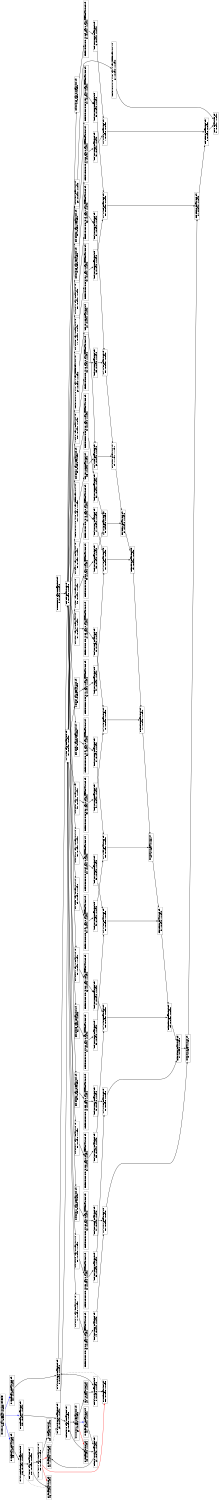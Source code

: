 digraph Region_18 {
	graph [ nslimit = "1000.0",
	orientation = landscape,
		center = true,
	page = "8.5,11",
	compound=true,
	size = "10,7.5" ] ;
"Op_110" [ fontname = "Helvetica" shape = box, label = " LOOPSTART C=0x0BB=for.cond26.preheader,
110, ASAP=-1, ALAP=-1"]
"Op_0" [ fontname = "Helvetica" shape = box, label = " phi div_47_i.0272 BB=for.body29,
0, ASAP=-1, ALAP=-1"]
"Op_1" [ fontname = "Helvetica" shape = box, label = " add div_47_i.1 BB=for.body29,
1, ASAP=-1, ALAP=-1"]
"Op_2" [ fontname = "Helvetica" shape = box, label = " add add BB=for.body29,
2, ASAP=-1, ALAP=-1"]
"Op_3" [ fontname = "Helvetica" shape = box, label = " OutLoopLOAD C=0x-1BB=for.body29,
3, ASAP=-1, ALAP=-1"]
"Op_4" [ fontname = "Helvetica" shape = box, label = " add add168  C=0x84BB=for.body29,
4, ASAP=-1, ALAP=-1"]
"Op_5" [ fontname = "Helvetica" shape = box, label = " getelementptr arrayidx169  C=0x0 C=0xffffffffBB=for.body29,
5, ASAP=-1, ALAP=-1"]
"Op_6" [ fontname = "Helvetica" shape = box, label = " load manupa23 BB=for.body29,
6, ASAP=-1, ALAP=-1"]
"Op_7" [ fontname = "Helvetica" shape = box, label = " mul mul171 BB=for.body29,
7, ASAP=-1, ALAP=-1"]
"Op_8" [ fontname = "Helvetica" shape = box, label = " add add172 BB=for.body29,
8, ASAP=-1, ALAP=-1"]
"Op_9" [ fontname = "Helvetica" shape = box, label = " store  BB=for.body29,
9, ASAP=-1, ALAP=-1"]
"Op_10" [ fontname = "Helvetica" shape = box, label = " add add156  C=0x78BB=for.body29,
10, ASAP=-1, ALAP=-1"]
"Op_11" [ fontname = "Helvetica" shape = box, label = " getelementptr arrayidx157  C=0x0 C=0xffffffffBB=for.body29,
11, ASAP=-1, ALAP=-1"]
"Op_12" [ fontname = "Helvetica" shape = box, label = " load manupa21 BB=for.body29,
12, ASAP=-1, ALAP=-1"]
"Op_13" [ fontname = "Helvetica" shape = box, label = " mul mul159 BB=for.body29,
13, ASAP=-1, ALAP=-1"]
"Op_14" [ fontname = "Helvetica" shape = box, label = " add add160 BB=for.body29,
14, ASAP=-1, ALAP=-1"]
"Op_15" [ fontname = "Helvetica" shape = box, label = " add add144  C=0x6cBB=for.body29,
15, ASAP=-1, ALAP=-1"]
"Op_16" [ fontname = "Helvetica" shape = box, label = " getelementptr arrayidx145  C=0x0 C=0xffffffffBB=for.body29,
16, ASAP=-1, ALAP=-1"]
"Op_17" [ fontname = "Helvetica" shape = box, label = " load manupa19 BB=for.body29,
17, ASAP=-1, ALAP=-1"]
"Op_18" [ fontname = "Helvetica" shape = box, label = " mul mul147 BB=for.body29,
18, ASAP=-1, ALAP=-1"]
"Op_19" [ fontname = "Helvetica" shape = box, label = " add add148 BB=for.body29,
19, ASAP=-1, ALAP=-1"]
"Op_35" [ fontname = "Helvetica" shape = box, label = " add add96  C=0x3cBB=for.body29,
35, ASAP=-1, ALAP=-1"]
"Op_20" [ fontname = "Helvetica" shape = box, label = " add add132  C=0x60BB=for.body29,
20, ASAP=-1, ALAP=-1"]
"Op_21" [ fontname = "Helvetica" shape = box, label = " getelementptr arrayidx133  C=0x0 C=0xffffffffBB=for.body29,
21, ASAP=-1, ALAP=-1"]
"Op_22" [ fontname = "Helvetica" shape = box, label = " load manupa17 BB=for.body29,
22, ASAP=-1, ALAP=-1"]
"Op_23" [ fontname = "Helvetica" shape = box, label = " mul mul135 BB=for.body29,
23, ASAP=-1, ALAP=-1"]
"Op_24" [ fontname = "Helvetica" shape = box, label = " add add136 BB=for.body29,
24, ASAP=-1, ALAP=-1"]
"Op_25" [ fontname = "Helvetica" shape = box, label = " add add120  C=0x54BB=for.body29,
25, ASAP=-1, ALAP=-1"]
"Op_26" [ fontname = "Helvetica" shape = box, label = " getelementptr arrayidx121  C=0x0 C=0xffffffffBB=for.body29,
26, ASAP=-1, ALAP=-1"]
"Op_27" [ fontname = "Helvetica" shape = box, label = " load manupa15 BB=for.body29,
27, ASAP=-1, ALAP=-1"]
"Op_28" [ fontname = "Helvetica" shape = box, label = " mul mul123 BB=for.body29,
28, ASAP=-1, ALAP=-1"]
"Op_29" [ fontname = "Helvetica" shape = box, label = " add add124 BB=for.body29,
29, ASAP=-1, ALAP=-1"]
"Op_30" [ fontname = "Helvetica" shape = box, label = " add add108  C=0x48BB=for.body29,
30, ASAP=-1, ALAP=-1"]
"Op_31" [ fontname = "Helvetica" shape = box, label = " getelementptr arrayidx109  C=0x0 C=0xffffffffBB=for.body29,
31, ASAP=-1, ALAP=-1"]
"Op_32" [ fontname = "Helvetica" shape = box, label = " load manupa13 BB=for.body29,
32, ASAP=-1, ALAP=-1"]
"Op_33" [ fontname = "Helvetica" shape = box, label = " mul mul111 BB=for.body29,
33, ASAP=-1, ALAP=-1"]
"Op_34" [ fontname = "Helvetica" shape = box, label = " add add112 BB=for.body29,
34, ASAP=-1, ALAP=-1"]
"Op_60" [ fontname = "Helvetica" shape = box, label = " getelementptr arrayidx37  C=0x0 C=0xffffffffBB=for.body29,
60, ASAP=-1, ALAP=-1"]
"Op_61" [ fontname = "Helvetica" shape = box, label = " load manupa1 BB=for.body29,
61, ASAP=-1, ALAP=-1"]
"Op_62" [ fontname = "Helvetica" shape = box, label = " mul mul39 BB=for.body29,
62, ASAP=-1, ALAP=-1"]
"Op_36" [ fontname = "Helvetica" shape = box, label = " getelementptr arrayidx97  C=0x0 C=0xffffffffBB=for.body29,
36, ASAP=-1, ALAP=-1"]
"Op_37" [ fontname = "Helvetica" shape = box, label = " load manupa11 BB=for.body29,
37, ASAP=-1, ALAP=-1"]
"Op_38" [ fontname = "Helvetica" shape = box, label = " mul mul99 BB=for.body29,
38, ASAP=-1, ALAP=-1"]
"Op_39" [ fontname = "Helvetica" shape = box, label = " add add100 BB=for.body29,
39, ASAP=-1, ALAP=-1"]
"Op_40" [ fontname = "Helvetica" shape = box, label = " add add84  C=0x30BB=for.body29,
40, ASAP=-1, ALAP=-1"]
"Op_41" [ fontname = "Helvetica" shape = box, label = " getelementptr arrayidx85  C=0x0 C=0xffffffffBB=for.body29,
41, ASAP=-1, ALAP=-1"]
"Op_42" [ fontname = "Helvetica" shape = box, label = " load manupa9 BB=for.body29,
42, ASAP=-1, ALAP=-1"]
"Op_43" [ fontname = "Helvetica" shape = box, label = " mul mul87 BB=for.body29,
43, ASAP=-1, ALAP=-1"]
"Op_44" [ fontname = "Helvetica" shape = box, label = " add add88 BB=for.body29,
44, ASAP=-1, ALAP=-1"]
"Op_45" [ fontname = "Helvetica" shape = box, label = " add add72  C=0x24BB=for.body29,
45, ASAP=-1, ALAP=-1"]
"Op_46" [ fontname = "Helvetica" shape = box, label = " getelementptr arrayidx73  C=0x0 C=0xffffffffBB=for.body29,
46, ASAP=-1, ALAP=-1"]
"Op_47" [ fontname = "Helvetica" shape = box, label = " load manupa7 BB=for.body29,
47, ASAP=-1, ALAP=-1"]
"Op_48" [ fontname = "Helvetica" shape = box, label = " mul mul75 BB=for.body29,
48, ASAP=-1, ALAP=-1"]
"Op_49" [ fontname = "Helvetica" shape = box, label = " add add76 BB=for.body29,
49, ASAP=-1, ALAP=-1"]
"Op_50" [ fontname = "Helvetica" shape = box, label = " add add60  C=0x18BB=for.body29,
50, ASAP=-1, ALAP=-1"]
"Op_51" [ fontname = "Helvetica" shape = box, label = " getelementptr arrayidx61  C=0x0 C=0xffffffffBB=for.body29,
51, ASAP=-1, ALAP=-1"]
"Op_52" [ fontname = "Helvetica" shape = box, label = " load manupa5 BB=for.body29,
52, ASAP=-1, ALAP=-1"]
"Op_53" [ fontname = "Helvetica" shape = box, label = " mul mul63 BB=for.body29,
53, ASAP=-1, ALAP=-1"]
"Op_54" [ fontname = "Helvetica" shape = box, label = " add add64 BB=for.body29,
54, ASAP=-1, ALAP=-1"]
"Op_55" [ fontname = "Helvetica" shape = box, label = " add add48  C=0xcBB=for.body29,
55, ASAP=-1, ALAP=-1"]
"Op_56" [ fontname = "Helvetica" shape = box, label = " getelementptr arrayidx49  C=0x0 C=0xffffffffBB=for.body29,
56, ASAP=-1, ALAP=-1"]
"Op_57" [ fontname = "Helvetica" shape = box, label = " load manupa3 BB=for.body29,
57, ASAP=-1, ALAP=-1"]
"Op_58" [ fontname = "Helvetica" shape = box, label = " mul mul51 BB=for.body29,
58, ASAP=-1, ALAP=-1"]
"Op_59" [ fontname = "Helvetica" shape = box, label = " add add52 BB=for.body29,
59, ASAP=-1, ALAP=-1"]
"Op_106" [ fontname = "Helvetica" shape = box, label = " phi j_inner_i_fused.0270 BB=for.body29,
106, ASAP=-1, ALAP=-1"]
"Op_107" [ fontname = "Helvetica" shape = box, label = " add inc181  C=0x1BB=for.body29,
107, ASAP=-1, ALAP=-1"]
"Op_108" [ fontname = "Helvetica" shape = box, label = " icmp exitcond  C=0x8dBB=for.body29,
108, ASAP=-1, ALAP=-1"]
"Op_109" [ fontname = "Helvetica" shape = box, label = " br  BB=for.body29,
109, ASAP=-1, ALAP=-1"]
"Op_111" [ fontname = "Helvetica" shape = box, label = " CMERGE C=0x0BB=for.body29,
111, ASAP=-1, ALAP=-1"]
"Op_63" [ fontname = "Helvetica" shape = box, label = " add add32 BB=for.body29,
63, ASAP=-1, ALAP=-1"]
"Op_64" [ fontname = "Helvetica" shape = box, label = " getelementptr arrayidx33  C=0x0 C=0xffffffffBB=for.body29,
64, ASAP=-1, ALAP=-1"]
"Op_65" [ fontname = "Helvetica" shape = box, label = " phi div_47_j.0271 BB=for.body29,
65, ASAP=-1, ALAP=-1"]
"Op_66" [ fontname = "Helvetica" shape = box, label = " add add175  C=0x1BB=for.body29,
66, ASAP=-1, ALAP=-1"]
"Op_67" [ fontname = "Helvetica" shape = box, label = " select div_47_j.1 BB=for.body29,
67, ASAP=-1, ALAP=-1"]
"Op_68" [ fontname = "Helvetica" shape = box, label = " icmp cmp176  C=0x2fBB=for.body29,
68, ASAP=-1, ALAP=-1"]
"Op_69" [ fontname = "Helvetica" shape = box, label = " zext inc BB=for.body29,
69, ASAP=-1, ALAP=-1"]
"Op_70" [ fontname = "Helvetica" shape = box, label = " mul mul30  C=0xcBB=for.body29,
70, ASAP=-1, ALAP=-1"]
"Op_71" [ fontname = "Helvetica" shape = box, label = " add add165  C=0xbBB=for.body29,
71, ASAP=-1, ALAP=-1"]
"Op_72" [ fontname = "Helvetica" shape = box, label = " getelementptr arrayidx166  C=0x0 C=0xffffffffBB=for.body29,
72, ASAP=-1, ALAP=-1"]
"Op_73" [ fontname = "Helvetica" shape = box, label = " load manupa22 BB=for.body29,
73, ASAP=-1, ALAP=-1"]
"Op_74" [ fontname = "Helvetica" shape = box, label = " add add153  C=0xaBB=for.body29,
74, ASAP=-1, ALAP=-1"]
"Op_75" [ fontname = "Helvetica" shape = box, label = " getelementptr arrayidx154  C=0x0 C=0xffffffffBB=for.body29,
75, ASAP=-1, ALAP=-1"]
"Op_76" [ fontname = "Helvetica" shape = box, label = " load manupa20 BB=for.body29,
76, ASAP=-1, ALAP=-1"]
"Op_77" [ fontname = "Helvetica" shape = box, label = " add add141  C=0x9BB=for.body29,
77, ASAP=-1, ALAP=-1"]
"Op_78" [ fontname = "Helvetica" shape = box, label = " getelementptr arrayidx142  C=0x0 C=0xffffffffBB=for.body29,
78, ASAP=-1, ALAP=-1"]
"Op_79" [ fontname = "Helvetica" shape = box, label = " load manupa18 BB=for.body29,
79, ASAP=-1, ALAP=-1"]
"Op_80" [ fontname = "Helvetica" shape = box, label = " add add129  C=0x8BB=for.body29,
80, ASAP=-1, ALAP=-1"]
"Op_81" [ fontname = "Helvetica" shape = box, label = " getelementptr arrayidx130  C=0x0 C=0xffffffffBB=for.body29,
81, ASAP=-1, ALAP=-1"]
"Op_82" [ fontname = "Helvetica" shape = box, label = " load manupa16 BB=for.body29,
82, ASAP=-1, ALAP=-1"]
"Op_83" [ fontname = "Helvetica" shape = box, label = " add add117  C=0x7BB=for.body29,
83, ASAP=-1, ALAP=-1"]
"Op_84" [ fontname = "Helvetica" shape = box, label = " getelementptr arrayidx118  C=0x0 C=0xffffffffBB=for.body29,
84, ASAP=-1, ALAP=-1"]
"Op_85" [ fontname = "Helvetica" shape = box, label = " load manupa14 BB=for.body29,
85, ASAP=-1, ALAP=-1"]
"Op_86" [ fontname = "Helvetica" shape = box, label = " add add105  C=0x6BB=for.body29,
86, ASAP=-1, ALAP=-1"]
"Op_87" [ fontname = "Helvetica" shape = box, label = " getelementptr arrayidx106  C=0x0 C=0xffffffffBB=for.body29,
87, ASAP=-1, ALAP=-1"]
"Op_88" [ fontname = "Helvetica" shape = box, label = " load manupa12 BB=for.body29,
88, ASAP=-1, ALAP=-1"]
"Op_89" [ fontname = "Helvetica" shape = box, label = " add add93  C=0x5BB=for.body29,
89, ASAP=-1, ALAP=-1"]
"Op_90" [ fontname = "Helvetica" shape = box, label = " getelementptr arrayidx94  C=0x0 C=0xffffffffBB=for.body29,
90, ASAP=-1, ALAP=-1"]
"Op_91" [ fontname = "Helvetica" shape = box, label = " load manupa10 BB=for.body29,
91, ASAP=-1, ALAP=-1"]
"Op_92" [ fontname = "Helvetica" shape = box, label = " add add81  C=0x4BB=for.body29,
92, ASAP=-1, ALAP=-1"]
"Op_93" [ fontname = "Helvetica" shape = box, label = " getelementptr arrayidx82  C=0x0 C=0xffffffffBB=for.body29,
93, ASAP=-1, ALAP=-1"]
"Op_94" [ fontname = "Helvetica" shape = box, label = " load manupa8 BB=for.body29,
94, ASAP=-1, ALAP=-1"]
"Op_95" [ fontname = "Helvetica" shape = box, label = " or add69  C=0x3BB=for.body29,
95, ASAP=-1, ALAP=-1"]
"Op_96" [ fontname = "Helvetica" shape = box, label = " getelementptr arrayidx70  C=0x0 C=0xffffffffBB=for.body29,
96, ASAP=-1, ALAP=-1"]
"Op_97" [ fontname = "Helvetica" shape = box, label = " load manupa6 BB=for.body29,
97, ASAP=-1, ALAP=-1"]
"Op_98" [ fontname = "Helvetica" shape = box, label = " or add57  C=0x2BB=for.body29,
98, ASAP=-1, ALAP=-1"]
"Op_99" [ fontname = "Helvetica" shape = box, label = " getelementptr arrayidx58  C=0x0 C=0xffffffffBB=for.body29,
99, ASAP=-1, ALAP=-1"]
"Op_100" [ fontname = "Helvetica" shape = box, label = " load manupa4 BB=for.body29,
100, ASAP=-1, ALAP=-1"]
"Op_101" [ fontname = "Helvetica" shape = box, label = " or add45  C=0x1BB=for.body29,
101, ASAP=-1, ALAP=-1"]
"Op_102" [ fontname = "Helvetica" shape = box, label = " getelementptr arrayidx46  C=0x0 C=0xffffffffBB=for.body29,
102, ASAP=-1, ALAP=-1"]
"Op_103" [ fontname = "Helvetica" shape = box, label = " load manupa2 BB=for.body29,
103, ASAP=-1, ALAP=-1"]
"Op_104" [ fontname = "Helvetica" shape = box, label = " getelementptr arrayidx35  C=0x0 C=0xffffffffBB=for.body29,
104, ASAP=-1, ALAP=-1"]
"Op_105" [ fontname = "Helvetica" shape = box, label = " load manupa0 BB=for.body29,
105, ASAP=-1, ALAP=-1"]
"Op_114" [ fontname = "Helvetica" shape = box, label = " CMERGEBB=for.body29,
114, ASAP=-1, ALAP=-1"]
"Op_115" [ fontname = "Helvetica" shape = box, label = " CMERGE C=0x0BB=for.body29,
115, ASAP=-1, ALAP=-1"]
"Op_116" [ fontname = "Helvetica" shape = box, label = " CMERGEBB=for.body29,
116, ASAP=-1, ALAP=-1"]
"Op_117" [ fontname = "Helvetica" shape = box, label = " CMERGE C=0x0BB=for.body29,
117, ASAP=-1, ALAP=-1"]
"Op_118" [ fontname = "Helvetica" shape = box, label = " CMERGEBB=for.body29,
118, ASAP=-1, ALAP=-1"]
"Op_112" [ fontname = "Helvetica" shape = box, label = " CMERGEBB=for.body29,
112, ASAP=-1, ALAP=-1"]
"Op_113" [ fontname = "Helvetica" shape = box, label = " CMERGE C=0x0BB=for.body29,
113, ASAP=-1, ALAP=-1"]
"Op_0" -> "Op_1" [style = bold, color = black];
"Op_0" -> "Op_2" [style = bold, color = black];
"Op_1" -> "Op_112" [style = bold, color = black];
"Op_2" -> "Op_4" [style = bold, color = black];
"Op_2" -> "Op_10" [style = bold, color = black];
"Op_2" -> "Op_15" [style = bold, color = black];
"Op_2" -> "Op_20" [style = bold, color = black];
"Op_2" -> "Op_25" [style = bold, color = black];
"Op_2" -> "Op_30" [style = bold, color = black];
"Op_2" -> "Op_35" [style = bold, color = black];
"Op_2" -> "Op_40" [style = bold, color = black];
"Op_2" -> "Op_45" [style = bold, color = black];
"Op_2" -> "Op_50" [style = bold, color = black];
"Op_2" -> "Op_55" [style = bold, color = black];
"Op_2" -> "Op_60" [style = bold, color = black];
"Op_2" -> "Op_63" [style = bold, color = black];
"Op_3" -> "Op_2" [style = bold, color = black];
"Op_4" -> "Op_5" [style = bold, color = black];
"Op_5" -> "Op_6" [style = bold, color = black];
"Op_6" -> "Op_7" [style = bold, color = black];
"Op_7" -> "Op_8" [style = bold, color = black];
"Op_8" -> "Op_9" [style = bold, color = black];
"Op_10" -> "Op_11" [style = bold, color = black];
"Op_11" -> "Op_12" [style = bold, color = black];
"Op_12" -> "Op_13" [style = bold, color = black];
"Op_13" -> "Op_14" [style = bold, color = black];
"Op_14" -> "Op_8" [style = bold, color = black];
"Op_15" -> "Op_16" [style = bold, color = black];
"Op_16" -> "Op_17" [style = bold, color = black];
"Op_17" -> "Op_18" [style = bold, color = black];
"Op_18" -> "Op_19" [style = bold, color = black];
"Op_19" -> "Op_14" [style = bold, color = black];
"Op_20" -> "Op_21" [style = bold, color = black];
"Op_21" -> "Op_22" [style = bold, color = black];
"Op_22" -> "Op_23" [style = bold, color = black];
"Op_23" -> "Op_24" [style = bold, color = black];
"Op_24" -> "Op_19" [style = bold, color = black];
"Op_25" -> "Op_26" [style = bold, color = black];
"Op_26" -> "Op_27" [style = bold, color = black];
"Op_27" -> "Op_28" [style = bold, color = black];
"Op_28" -> "Op_29" [style = bold, color = black];
"Op_29" -> "Op_24" [style = bold, color = black];
"Op_30" -> "Op_31" [style = bold, color = black];
"Op_31" -> "Op_32" [style = bold, color = black];
"Op_32" -> "Op_33" [style = bold, color = black];
"Op_33" -> "Op_34" [style = bold, color = black];
"Op_34" -> "Op_29" [style = bold, color = black];
"Op_35" -> "Op_36" [style = bold, color = black];
"Op_36" -> "Op_37" [style = bold, color = black];
"Op_37" -> "Op_38" [style = bold, color = black];
"Op_38" -> "Op_39" [style = bold, color = black];
"Op_39" -> "Op_34" [style = bold, color = black];
"Op_40" -> "Op_41" [style = bold, color = black];
"Op_41" -> "Op_42" [style = bold, color = black];
"Op_42" -> "Op_43" [style = bold, color = black];
"Op_43" -> "Op_44" [style = bold, color = black];
"Op_44" -> "Op_39" [style = bold, color = black];
"Op_45" -> "Op_46" [style = bold, color = black];
"Op_46" -> "Op_47" [style = bold, color = black];
"Op_47" -> "Op_48" [style = bold, color = black];
"Op_48" -> "Op_49" [style = bold, color = black];
"Op_49" -> "Op_44" [style = bold, color = black];
"Op_50" -> "Op_51" [style = bold, color = black];
"Op_51" -> "Op_52" [style = bold, color = black];
"Op_52" -> "Op_53" [style = bold, color = black];
"Op_53" -> "Op_54" [style = bold, color = black];
"Op_54" -> "Op_49" [style = bold, color = black];
"Op_55" -> "Op_56" [style = bold, color = black];
"Op_56" -> "Op_57" [style = bold, color = black];
"Op_57" -> "Op_58" [style = bold, color = black];
"Op_58" -> "Op_59" [style = bold, color = black];
"Op_59" -> "Op_54" [style = bold, color = black];
"Op_60" -> "Op_61" [style = bold, color = black];
"Op_61" -> "Op_62" [style = bold, color = black];
"Op_62" -> "Op_59" [style = bold, color = black];
"Op_63" -> "Op_64" [style = bold, color = black];
"Op_64" -> "Op_9" [style = bold, color = black];
"Op_65" -> "Op_66" [style = bold, color = black];
"Op_65" -> "Op_70" [style = bold, color = black];
"Op_66" -> "Op_68" [style = bold, color = black];
"Op_66" -> "Op_118" [style = bold, color = black];
"Op_67" -> "Op_114" [style = bold, color = black];
"Op_68" -> "Op_69" [style = bold, color = black];
"Op_68" -> "Op_117" [style = bold, color = blue];
"Op_68" -> "Op_118" [style = bold, color = red];
"Op_69" -> "Op_1" [style = bold, color = black];
"Op_70" -> "Op_71" [style = bold, color = black];
"Op_70" -> "Op_74" [style = bold, color = black];
"Op_70" -> "Op_77" [style = bold, color = black];
"Op_70" -> "Op_80" [style = bold, color = black];
"Op_70" -> "Op_83" [style = bold, color = black];
"Op_70" -> "Op_86" [style = bold, color = black];
"Op_70" -> "Op_89" [style = bold, color = black];
"Op_70" -> "Op_92" [style = bold, color = black];
"Op_70" -> "Op_95" [style = bold, color = black];
"Op_70" -> "Op_98" [style = bold, color = black];
"Op_70" -> "Op_101" [style = bold, color = black];
"Op_70" -> "Op_104" [style = bold, color = black];
"Op_70" -> "Op_63" [style = bold, color = black];
"Op_71" -> "Op_72" [style = bold, color = black];
"Op_72" -> "Op_73" [style = bold, color = black];
"Op_73" -> "Op_7" [style = bold, color = black];
"Op_74" -> "Op_75" [style = bold, color = black];
"Op_75" -> "Op_76" [style = bold, color = black];
"Op_76" -> "Op_13" [style = bold, color = black];
"Op_77" -> "Op_78" [style = bold, color = black];
"Op_78" -> "Op_79" [style = bold, color = black];
"Op_79" -> "Op_18" [style = bold, color = black];
"Op_80" -> "Op_81" [style = bold, color = black];
"Op_81" -> "Op_82" [style = bold, color = black];
"Op_82" -> "Op_23" [style = bold, color = black];
"Op_83" -> "Op_84" [style = bold, color = black];
"Op_84" -> "Op_85" [style = bold, color = black];
"Op_85" -> "Op_28" [style = bold, color = black];
"Op_86" -> "Op_87" [style = bold, color = black];
"Op_87" -> "Op_88" [style = bold, color = black];
"Op_88" -> "Op_33" [style = bold, color = black];
"Op_89" -> "Op_90" [style = bold, color = black];
"Op_90" -> "Op_91" [style = bold, color = black];
"Op_91" -> "Op_38" [style = bold, color = black];
"Op_92" -> "Op_93" [style = bold, color = black];
"Op_93" -> "Op_94" [style = bold, color = black];
"Op_94" -> "Op_43" [style = bold, color = black];
"Op_95" -> "Op_96" [style = bold, color = black];
"Op_96" -> "Op_97" [style = bold, color = black];
"Op_97" -> "Op_48" [style = bold, color = black];
"Op_98" -> "Op_99" [style = bold, color = black];
"Op_99" -> "Op_100" [style = bold, color = black];
"Op_100" -> "Op_53" [style = bold, color = black];
"Op_101" -> "Op_102" [style = bold, color = black];
"Op_102" -> "Op_103" [style = bold, color = black];
"Op_103" -> "Op_58" [style = bold, color = black];
"Op_104" -> "Op_105" [style = bold, color = black];
"Op_105" -> "Op_62" [style = bold, color = black];
"Op_106" -> "Op_107" [style = bold, color = black];
"Op_107" -> "Op_108" [style = bold, color = black];
"Op_107" -> "Op_116" [style = bold, color = black];
"Op_108" -> "Op_109" [style = bold, color = black];
"Op_108" -> "Op_112" [style = bold, color = red];
"Op_108" -> "Op_114" [style = bold, color = red];
"Op_108" -> "Op_116" [style = bold, color = red];
"Op_110" -> "Op_111" [style = bold, color = blue];
"Op_110" -> "Op_113" [style = bold, color = blue];
"Op_110" -> "Op_115" [style = bold, color = blue];
"Op_111" -> "Op_0" [style = bold, color = black];
"Op_112" -> "Op_0" [style = dashed, color = black];
"Op_113" -> "Op_65" [style = bold, color = black];
"Op_114" -> "Op_65" [style = dashed, color = black];
"Op_115" -> "Op_106" [style = bold, color = black];
"Op_116" -> "Op_106" [style = dashed, color = black];
"Op_117" -> "Op_67" [style = bold, color = black];
"Op_118" -> "Op_67" [style = bold, color = black];
}
